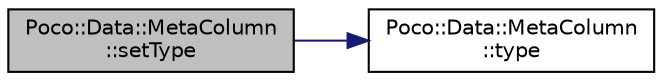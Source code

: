 digraph "Poco::Data::MetaColumn::setType"
{
 // LATEX_PDF_SIZE
  edge [fontname="Helvetica",fontsize="10",labelfontname="Helvetica",labelfontsize="10"];
  node [fontname="Helvetica",fontsize="10",shape=record];
  rankdir="LR";
  Node1 [label="Poco::Data::MetaColumn\l::setType",height=0.2,width=0.4,color="black", fillcolor="grey75", style="filled", fontcolor="black",tooltip="Sets the column precision."];
  Node1 -> Node2 [color="midnightblue",fontsize="10",style="solid"];
  Node2 [label="Poco::Data::MetaColumn\l::type",height=0.2,width=0.4,color="black", fillcolor="white", style="filled",URL="$classPoco_1_1Data_1_1MetaColumn.html#a3703bf643fd30af14f6b61eec4c0bd59",tooltip="Returns column position."];
}
